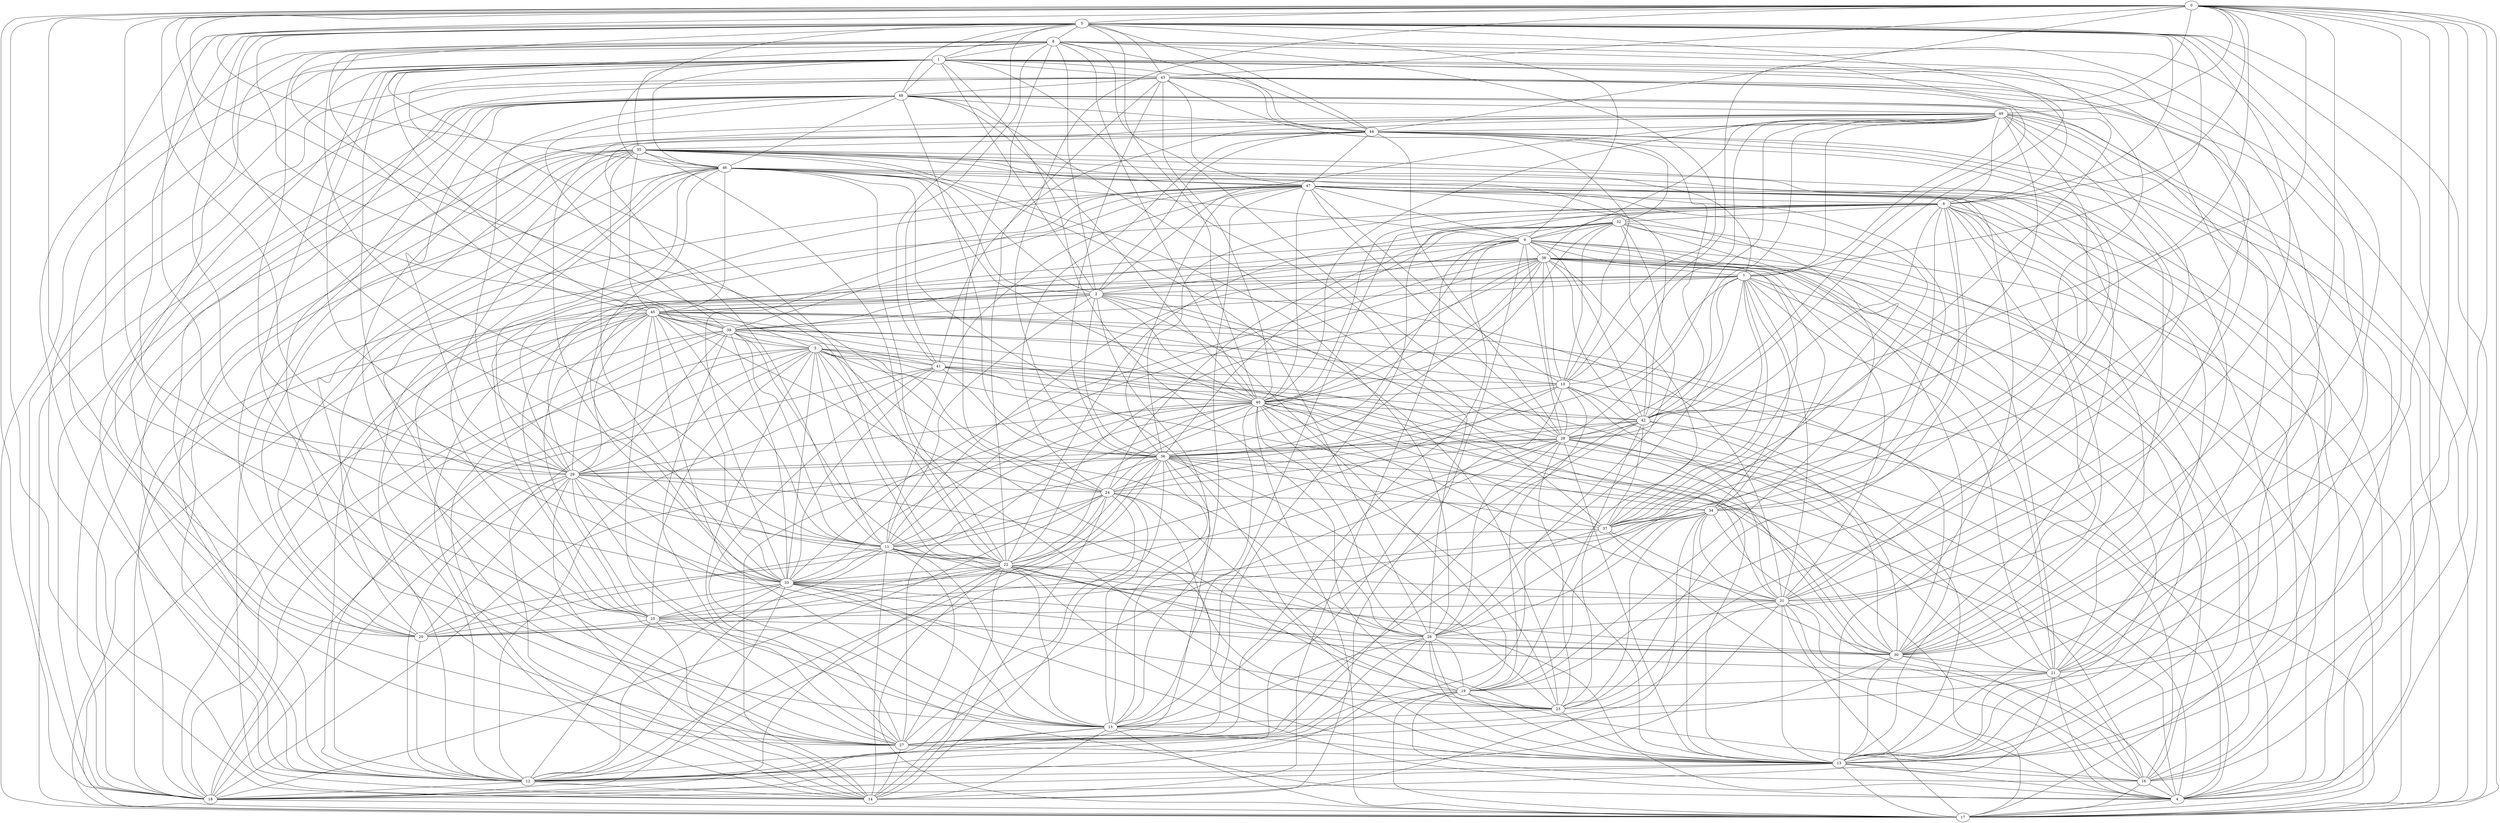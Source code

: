 graph grafoErdos_Renyi_50_520  {
0;
1;
2;
3;
4;
5;
6;
7;
8;
9;
10;
11;
12;
13;
14;
15;
16;
17;
18;
19;
20;
21;
22;
23;
24;
25;
26;
27;
28;
29;
30;
31;
32;
33;
34;
35;
36;
37;
38;
39;
40;
41;
42;
43;
44;
45;
46;
47;
48;
49;
36 -- 29;
28 -- 23;
48 -- 49;
26 -- 35;
12 -- 14;
33 -- 45;
33 -- 40;
35 -- 20;
48 -- 7;
47 -- 6;
16 -- 0;
1 -- 29;
12 -- 19;
46 -- 27;
46 -- 40;
34 -- 25;
26 -- 30;
3 -- 40;
47 -- 12;
49 -- 42;
12 -- 11;
33 -- 20;
14 -- 24;
13 -- 8;
36 -- 47;
32 -- 14;
5 -- 9;
43 -- 5;
13 -- 17;
35 -- 22;
27 -- 30;
2 -- 36;
45 -- 1;
7 -- 13;
22 -- 30;
37 -- 36;
11 -- 3;
13 -- 30;
5 -- 8;
29 -- 39;
38 -- 16;
47 -- 17;
37 -- 42;
32 -- 13;
1 -- 14;
3 -- 18;
33 -- 39;
46 -- 1;
27 -- 35;
48 -- 36;
29 -- 15;
35 -- 46;
27 -- 10;
11 -- 39;
27 -- 49;
22 -- 32;
38 -- 7;
35 -- 15;
45 -- 3;
8 -- 45;
0 -- 43;
27 -- 42;
7 -- 21;
34 -- 26;
13 -- 19;
27 -- 36;
32 -- 9;
19 -- 29;
32 -- 40;
34 -- 20;
28 -- 9;
9 -- 17;
17 -- 40;
30 -- 33;
26 -- 22;
9 -- 13;
29 -- 40;
10 -- 17;
31 -- 10;
48 -- 33;
31 -- 13;
29 -- 22;
27 -- 14;
43 -- 12;
31 -- 34;
16 -- 40;
11 -- 22;
48 -- 1;
5 -- 11;
27 -- 3;
5 -- 41;
18 -- 39;
24 -- 8;
48 -- 17;
31 -- 25;
0 -- 44;
48 -- 46;
49 -- 7;
7 -- 28;
39 -- 48;
27 -- 8;
41 -- 10;
12 -- 2;
21 -- 19;
1 -- 33;
6 -- 1;
13 -- 26;
1 -- 20;
49 -- 10;
9 -- 6;
29 -- 9;
36 -- 42;
24 -- 34;
22 -- 43;
4 -- 28;
13 -- 35;
20 -- 12;
45 -- 27;
39 -- 22;
0 -- 28;
10 -- 40;
20 -- 47;
29 -- 18;
44 -- 2;
7 -- 35;
5 -- 46;
15 -- 47;
19 -- 23;
20 -- 11;
22 -- 33;
36 -- 23;
46 -- 45;
36 -- 14;
1 -- 22;
18 -- 17;
9 -- 38;
30 -- 16;
35 -- 30;
1 -- 31;
37 -- 1;
4 -- 34;
43 -- 20;
13 -- 49;
24 -- 23;
47 -- 30;
8 -- 40;
47 -- 34;
27 -- 11;
37 -- 47;
0 -- 46;
30 -- 39;
46 -- 29;
39 -- 3;
49 -- 34;
18 -- 13;
31 -- 2;
49 -- 6;
44 -- 8;
6 -- 30;
7 -- 5;
43 -- 18;
16 -- 47;
12 -- 31;
6 -- 21;
5 -- 15;
45 -- 10;
2 -- 11;
47 -- 28;
43 -- 31;
7 -- 4;
11 -- 47;
28 -- 24;
47 -- 35;
46 -- 12;
36 -- 38;
43 -- 44;
2 -- 9;
28 -- 12;
6 -- 0;
10 -- 36;
0 -- 24;
0 -- 30;
2 -- 1;
34 -- 38;
21 -- 18;
12 -- 29;
28 -- 43;
21 -- 47;
24 -- 13;
22 -- 25;
39 -- 9;
0 -- 5;
23 -- 2;
33 -- 15;
31 -- 40;
34 -- 14;
12 -- 33;
2 -- 15;
17 -- 36;
2 -- 46;
45 -- 13;
31 -- 7;
34 -- 37;
30 -- 11;
28 -- 30;
9 -- 14;
18 -- 44;
33 -- 35;
8 -- 41;
20 -- 46;
8 -- 11;
13 -- 29;
25 -- 5;
22 -- 36;
35 -- 31;
6 -- 5;
11 -- 24;
0 -- 18;
16 -- 31;
41 -- 39;
4 -- 45;
15 -- 11;
47 -- 40;
31 -- 41;
17 -- 5;
33 -- 49;
25 -- 26;
17 -- 22;
2 -- 8;
49 -- 23;
24 -- 45;
49 -- 40;
42 -- 9;
36 -- 32;
45 -- 18;
25 -- 20;
33 -- 21;
25 -- 45;
22 -- 16;
7 -- 2;
7 -- 27;
15 -- 31;
9 -- 27;
36 -- 6;
44 -- 11;
23 -- 40;
37 -- 40;
36 -- 12;
21 -- 48;
4 -- 38;
4 -- 25;
19 -- 26;
0 -- 29;
22 -- 8;
46 -- 33;
30 -- 9;
42 -- 6;
22 -- 10;
8 -- 1;
31 -- 22;
36 -- 15;
23 -- 26;
41 -- 27;
14 -- 22;
3 -- 26;
19 -- 7;
12 -- 24;
13 -- 12;
28 -- 1;
33 -- 36;
31 -- 44;
16 -- 1;
33 -- 11;
29 -- 28;
15 -- 42;
43 -- 48;
47 -- 10;
9 -- 37;
19 -- 3;
23 -- 15;
30 -- 42;
33 -- 41;
42 -- 28;
45 -- 39;
15 -- 40;
28 -- 36;
1 -- 43;
4 -- 33;
42 -- 41;
28 -- 8;
4 -- 13;
31 -- 5;
16 -- 17;
13 -- 16;
20 -- 22;
27 -- 13;
4 -- 17;
40 -- 30;
44 -- 35;
37 -- 11;
8 -- 12;
48 -- 13;
15 -- 22;
1 -- 5;
3 -- 41;
32 -- 42;
46 -- 13;
19 -- 47;
10 -- 32;
14 -- 35;
36 -- 11;
0 -- 10;
28 -- 26;
41 -- 49;
40 -- 42;
2 -- 39;
28 -- 13;
2 -- 35;
11 -- 4;
3 -- 33;
40 -- 2;
42 -- 44;
22 -- 46;
5 -- 48;
18 -- 7;
19 -- 2;
49 -- 0;
17 -- 1;
11 -- 9;
45 -- 35;
24 -- 18;
12 -- 48;
40 -- 27;
36 -- 4;
36 -- 0;
39 -- 14;
25 -- 29;
32 -- 26;
10 -- 38;
20 -- 48;
3 -- 29;
26 -- 15;
14 -- 11;
29 -- 8;
29 -- 24;
25 -- 14;
5 -- 29;
23 -- 3;
2 -- 37;
12 -- 18;
38 -- 33;
34 -- 6;
17 -- 44;
11 -- 0;
29 -- 14;
12 -- 45;
40 -- 6;
20 -- 49;
24 -- 7;
25 -- 38;
9 -- 21;
47 -- 39;
49 -- 28;
14 -- 40;
43 -- 40;
3 -- 34;
15 -- 27;
21 -- 0;
30 -- 37;
44 -- 4;
16 -- 6;
40 -- 26;
22 -- 38;
31 -- 38;
38 -- 37;
21 -- 4;
13 -- 23;
42 -- 23;
41 -- 18;
47 -- 44;
13 -- 15;
42 -- 0;
40 -- 13;
33 -- 5;
42 -- 4;
17 -- 31;
17 -- 15;
26 -- 36;
42 -- 38;
46 -- 4;
3 -- 5;
40 -- 11;
14 -- 15;
27 -- 0;
46 -- 47;
33 -- 28;
3 -- 14;
6 -- 15;
44 -- 32;
2 -- 49;
40 -- 5;
24 -- 20;
33 -- 31;
32 -- 17;
33 -- 47;
30 -- 44;
36 -- 41;
3 -- 22;
48 -- 18;
9 -- 36;
13 -- 10;
3 -- 21;
4 -- 5;
11 -- 45;
21 -- 38;
19 -- 1;
44 -- 1;
48 -- 40;
46 -- 25;
2 -- 45;
27 -- 1;
12 -- 3;
14 -- 45;
49 -- 44;
30 -- 5;
3 -- 30;
35 -- 12;
7 -- 39;
25 -- 47;
25 -- 3;
12 -- 41;
39 -- 5;
17 -- 49;
0 -- 23;
30 -- 8;
19 -- 49;
38 -- 11;
27 -- 39;
4 -- 31;
43 -- 47;
39 -- 17;
25 -- 33;
29 -- 45;
21 -- 49;
30 -- 21;
43 -- 10;
7 -- 29;
42 -- 5;
23 -- 6;
40 -- 22;
6 -- 13;
40 -- 38;
38 -- 24;
33 -- 18;
49 -- 37;
41 -- 40;
0 -- 39;
38 -- 45;
21 -- 43;
10 -- 8;
6 -- 4;
21 -- 28;
27 -- 24;
13 -- 0;
35 -- 42;
27 -- 48;
29 -- 20;
0 -- 26;
49 -- 38;
39 -- 16;
7 -- 34;
9 -- 47;
36 -- 43;
37 -- 7;
19 -- 17;
24 -- 42;
36 -- 18;
27 -- 6;
46 -- 26;
44 -- 24;
26 -- 18;
35 -- 18;
40 -- 45;
44 -- 28;
16 -- 4;
14 -- 0;
21 -- 16;
46 -- 23;
37 -- 8;
34 -- 23;
19 -- 16;
6 -- 32;
46 -- 9;
12 -- 37;
45 -- 17;
22 -- 13;
34 -- 13;
25 -- 12;
10 -- 19;
24 -- 15;
12 -- 26;
38 -- 29;
48 -- 44;
29 -- 48;
26 -- 6;
30 -- 45;
24 -- 32;
5 -- 44;
13 -- 21;
15 -- 45;
15 -- 12;
18 -- 6;
26 -- 48;
43 -- 42;
35 -- 1;
19 -- 32;
17 -- 0;
37 -- 4;
38 -- 28;
18 -- 22;
}
